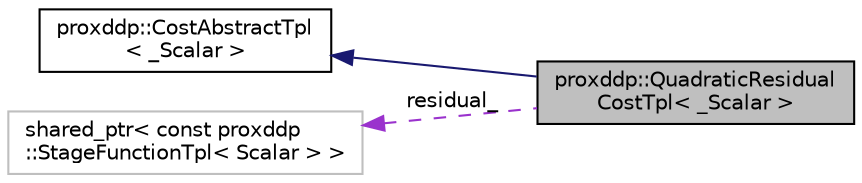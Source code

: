 digraph "proxddp::QuadraticResidualCostTpl&lt; _Scalar &gt;"
{
 // LATEX_PDF_SIZE
  bgcolor="transparent";
  edge [fontname="Helvetica",fontsize="10",labelfontname="Helvetica",labelfontsize="10"];
  node [fontname="Helvetica",fontsize="10",shape=record];
  rankdir="LR";
  Node1 [label="proxddp::QuadraticResidual\lCostTpl\< _Scalar \>",height=0.2,width=0.4,color="black", fillcolor="grey75", style="filled", fontcolor="black",tooltip="Quadratic composite of an underlying function."];
  Node2 -> Node1 [dir="back",color="midnightblue",fontsize="10",style="solid",fontname="Helvetica"];
  Node2 [label="proxddp::CostAbstractTpl\l\< _Scalar \>",height=0.2,width=0.4,color="black",URL="$structproxddp_1_1CostAbstractTpl.html",tooltip="Stage costs  for control problems."];
  Node3 -> Node1 [dir="back",color="darkorchid3",fontsize="10",style="dashed",label=" residual_" ,fontname="Helvetica"];
  Node3 [label="shared_ptr\< const proxddp\l::StageFunctionTpl\< Scalar \> \>",height=0.2,width=0.4,color="grey75",tooltip=" "];
}
